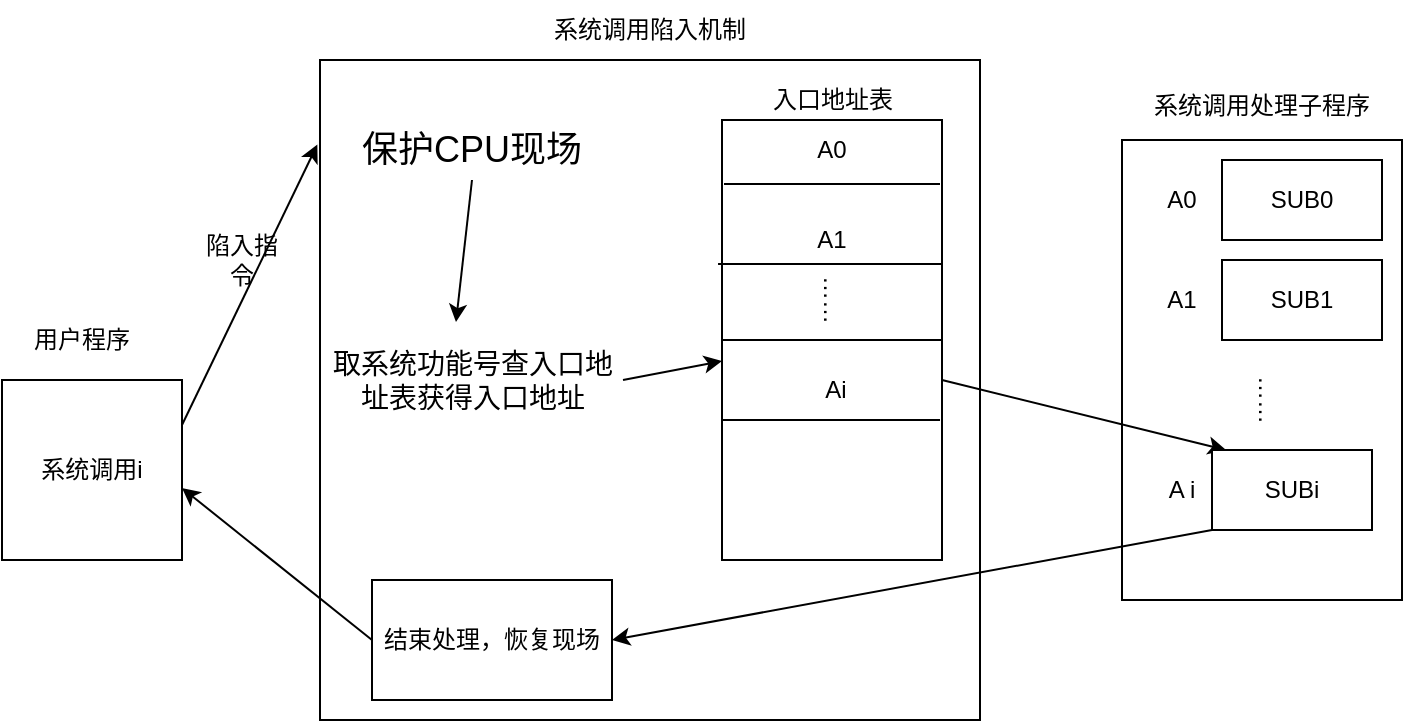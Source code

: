 <mxfile version="15.2.5" type="device"><diagram id="lKFPOTxuhTm-hp2HUqO9" name="Page-1"><mxGraphModel dx="946" dy="598" grid="1" gridSize="10" guides="1" tooltips="1" connect="1" arrows="1" fold="1" page="1" pageScale="1" pageWidth="827" pageHeight="1169" math="0" shadow="0"><root><mxCell id="0"/><mxCell id="1" parent="0"/><mxCell id="7i_JMzCeBFdqyORuQs_u-33" value="" style="rounded=0;whiteSpace=wrap;html=1;rotation=90;" vertex="1" parent="1"><mxGeometry x="605" y="185" width="230" height="140" as="geometry"/></mxCell><mxCell id="7i_JMzCeBFdqyORuQs_u-1" value="系统调用i" style="whiteSpace=wrap;html=1;aspect=fixed;" vertex="1" parent="1"><mxGeometry x="90" y="260" width="90" height="90" as="geometry"/></mxCell><mxCell id="7i_JMzCeBFdqyORuQs_u-2" value="用户程序" style="text;html=1;strokeColor=none;fillColor=none;align=center;verticalAlign=middle;whiteSpace=wrap;rounded=0;" vertex="1" parent="1"><mxGeometry x="95" y="230" width="70" height="20" as="geometry"/></mxCell><mxCell id="7i_JMzCeBFdqyORuQs_u-9" value="" style="endArrow=classic;html=1;exitX=1;exitY=0.25;exitDx=0;exitDy=0;entryX=-0.004;entryY=0.128;entryDx=0;entryDy=0;entryPerimeter=0;" edge="1" parent="1" source="7i_JMzCeBFdqyORuQs_u-1" target="7i_JMzCeBFdqyORuQs_u-10"><mxGeometry width="50" height="50" relative="1" as="geometry"><mxPoint x="390" y="330" as="sourcePoint"/><mxPoint x="300" y="210" as="targetPoint"/></mxGeometry></mxCell><mxCell id="7i_JMzCeBFdqyORuQs_u-10" value="" style="whiteSpace=wrap;html=1;aspect=fixed;" vertex="1" parent="1"><mxGeometry x="249" y="100" width="330" height="330" as="geometry"/></mxCell><mxCell id="7i_JMzCeBFdqyORuQs_u-11" value="陷入指令" style="text;html=1;strokeColor=none;fillColor=none;align=center;verticalAlign=middle;whiteSpace=wrap;rounded=0;" vertex="1" parent="1"><mxGeometry x="190" y="190" width="40" height="20" as="geometry"/></mxCell><mxCell id="7i_JMzCeBFdqyORuQs_u-12" value="系统调用陷入机制" style="text;html=1;strokeColor=none;fillColor=none;align=center;verticalAlign=middle;whiteSpace=wrap;rounded=0;" vertex="1" parent="1"><mxGeometry x="341" y="70" width="146" height="30" as="geometry"/></mxCell><mxCell id="7i_JMzCeBFdqyORuQs_u-13" value="&lt;font style=&quot;font-size: 18px&quot;&gt;保护CPU现场&lt;/font&gt;" style="text;html=1;strokeColor=none;fillColor=none;align=center;verticalAlign=middle;whiteSpace=wrap;rounded=0;" vertex="1" parent="1"><mxGeometry x="260" y="130" width="130" height="30" as="geometry"/></mxCell><mxCell id="7i_JMzCeBFdqyORuQs_u-14" value="" style="endArrow=classic;html=1;exitX=0.5;exitY=1;exitDx=0;exitDy=0;entryX=0.447;entryY=0.017;entryDx=0;entryDy=0;entryPerimeter=0;" edge="1" parent="1" source="7i_JMzCeBFdqyORuQs_u-13" target="7i_JMzCeBFdqyORuQs_u-15"><mxGeometry width="50" height="50" relative="1" as="geometry"><mxPoint x="390" y="290" as="sourcePoint"/><mxPoint x="327" y="220" as="targetPoint"/></mxGeometry></mxCell><mxCell id="7i_JMzCeBFdqyORuQs_u-15" value="&lt;font style=&quot;font-size: 14px&quot;&gt;取系统功能号查入口地址表获得入口地址&lt;/font&gt;" style="text;html=1;strokeColor=none;fillColor=none;align=center;verticalAlign=middle;whiteSpace=wrap;rounded=0;" vertex="1" parent="1"><mxGeometry x="249.5" y="230" width="151" height="60" as="geometry"/></mxCell><mxCell id="7i_JMzCeBFdqyORuQs_u-18" value="" style="endArrow=classic;html=1;exitX=1;exitY=0.5;exitDx=0;exitDy=0;" edge="1" parent="1" source="7i_JMzCeBFdqyORuQs_u-15" target="7i_JMzCeBFdqyORuQs_u-19"><mxGeometry width="50" height="50" relative="1" as="geometry"><mxPoint x="390" y="240" as="sourcePoint"/><mxPoint x="440" y="200" as="targetPoint"/></mxGeometry></mxCell><mxCell id="7i_JMzCeBFdqyORuQs_u-19" value="" style="rounded=0;whiteSpace=wrap;html=1;rotation=90;" vertex="1" parent="1"><mxGeometry x="395" y="185" width="220" height="110" as="geometry"/></mxCell><mxCell id="7i_JMzCeBFdqyORuQs_u-20" value="入口地址表" style="text;html=1;strokeColor=none;fillColor=none;align=center;verticalAlign=middle;whiteSpace=wrap;rounded=0;" vertex="1" parent="1"><mxGeometry x="467.5" y="110" width="75" height="20" as="geometry"/></mxCell><mxCell id="7i_JMzCeBFdqyORuQs_u-21" value="" style="endArrow=none;html=1;" edge="1" parent="1"><mxGeometry width="50" height="50" relative="1" as="geometry"><mxPoint x="451" y="162" as="sourcePoint"/><mxPoint x="559" y="162" as="targetPoint"/></mxGeometry></mxCell><mxCell id="7i_JMzCeBFdqyORuQs_u-22" value="" style="endArrow=none;html=1;exitX=0.327;exitY=1.018;exitDx=0;exitDy=0;exitPerimeter=0;" edge="1" parent="1" source="7i_JMzCeBFdqyORuQs_u-19"><mxGeometry width="50" height="50" relative="1" as="geometry"><mxPoint x="390" y="240" as="sourcePoint"/><mxPoint x="560" y="202" as="targetPoint"/></mxGeometry></mxCell><mxCell id="7i_JMzCeBFdqyORuQs_u-23" value="" style="endArrow=none;html=1;exitX=0.5;exitY=1;exitDx=0;exitDy=0;entryX=0.5;entryY=0;entryDx=0;entryDy=0;" edge="1" parent="1" source="7i_JMzCeBFdqyORuQs_u-19" target="7i_JMzCeBFdqyORuQs_u-19"><mxGeometry width="50" height="50" relative="1" as="geometry"><mxPoint x="390" y="240" as="sourcePoint"/><mxPoint x="440" y="190" as="targetPoint"/></mxGeometry></mxCell><mxCell id="7i_JMzCeBFdqyORuQs_u-24" value="" style="endArrow=none;html=1;exitX=0.682;exitY=1;exitDx=0;exitDy=0;exitPerimeter=0;entryX=0.682;entryY=0.009;entryDx=0;entryDy=0;entryPerimeter=0;" edge="1" parent="1" source="7i_JMzCeBFdqyORuQs_u-19" target="7i_JMzCeBFdqyORuQs_u-19"><mxGeometry width="50" height="50" relative="1" as="geometry"><mxPoint x="390" y="240" as="sourcePoint"/><mxPoint x="440" y="190" as="targetPoint"/></mxGeometry></mxCell><mxCell id="7i_JMzCeBFdqyORuQs_u-25" value="A0" style="text;html=1;strokeColor=none;fillColor=none;align=center;verticalAlign=middle;whiteSpace=wrap;rounded=0;" vertex="1" parent="1"><mxGeometry x="485" y="135" width="40" height="20" as="geometry"/></mxCell><mxCell id="7i_JMzCeBFdqyORuQs_u-27" value="A1" style="text;html=1;strokeColor=none;fillColor=none;align=center;verticalAlign=middle;whiteSpace=wrap;rounded=0;" vertex="1" parent="1"><mxGeometry x="485" y="180" width="40" height="20" as="geometry"/></mxCell><mxCell id="7i_JMzCeBFdqyORuQs_u-28" value="Ai" style="text;html=1;strokeColor=none;fillColor=none;align=center;verticalAlign=middle;whiteSpace=wrap;rounded=0;" vertex="1" parent="1"><mxGeometry x="487" y="255" width="40" height="20" as="geometry"/></mxCell><mxCell id="7i_JMzCeBFdqyORuQs_u-30" value="……" style="text;html=1;strokeColor=none;fillColor=none;align=center;verticalAlign=middle;whiteSpace=wrap;rounded=0;rotation=90;" vertex="1" parent="1"><mxGeometry x="485" y="210" width="40" height="20" as="geometry"/></mxCell><mxCell id="7i_JMzCeBFdqyORuQs_u-31" value="" style="endArrow=classic;html=1;entryX=0.088;entryY=0;entryDx=0;entryDy=0;entryPerimeter=0;" edge="1" parent="1" target="7i_JMzCeBFdqyORuQs_u-41"><mxGeometry width="50" height="50" relative="1" as="geometry"><mxPoint x="560" y="260" as="sourcePoint"/><mxPoint x="700" y="210" as="targetPoint"/></mxGeometry></mxCell><mxCell id="7i_JMzCeBFdqyORuQs_u-34" value="系统调用处理子程序" style="text;html=1;strokeColor=none;fillColor=none;align=center;verticalAlign=middle;whiteSpace=wrap;rounded=0;" vertex="1" parent="1"><mxGeometry x="665" y="115" width="110" height="15" as="geometry"/></mxCell><mxCell id="7i_JMzCeBFdqyORuQs_u-35" value="A0" style="text;html=1;strokeColor=none;fillColor=none;align=center;verticalAlign=middle;whiteSpace=wrap;rounded=0;" vertex="1" parent="1"><mxGeometry x="660" y="160" width="40" height="20" as="geometry"/></mxCell><mxCell id="7i_JMzCeBFdqyORuQs_u-37" value="SUB0" style="rounded=0;whiteSpace=wrap;html=1;" vertex="1" parent="1"><mxGeometry x="700" y="150" width="80" height="40" as="geometry"/></mxCell><mxCell id="7i_JMzCeBFdqyORuQs_u-38" value="A1" style="text;html=1;strokeColor=none;fillColor=none;align=center;verticalAlign=middle;whiteSpace=wrap;rounded=0;" vertex="1" parent="1"><mxGeometry x="660" y="210" width="40" height="20" as="geometry"/></mxCell><mxCell id="7i_JMzCeBFdqyORuQs_u-39" value="SUB1" style="rounded=0;whiteSpace=wrap;html=1;" vertex="1" parent="1"><mxGeometry x="700" y="200" width="80" height="40" as="geometry"/></mxCell><mxCell id="7i_JMzCeBFdqyORuQs_u-40" value="A i" style="text;html=1;strokeColor=none;fillColor=none;align=center;verticalAlign=middle;whiteSpace=wrap;rounded=0;" vertex="1" parent="1"><mxGeometry x="660" y="305" width="40" height="20" as="geometry"/></mxCell><mxCell id="7i_JMzCeBFdqyORuQs_u-41" value="SUBi" style="rounded=0;whiteSpace=wrap;html=1;" vertex="1" parent="1"><mxGeometry x="695" y="295" width="80" height="40" as="geometry"/></mxCell><mxCell id="7i_JMzCeBFdqyORuQs_u-42" value="……" style="text;html=1;strokeColor=none;fillColor=none;align=center;verticalAlign=middle;whiteSpace=wrap;rounded=0;rotation=90;" vertex="1" parent="1"><mxGeometry x="695" y="260" width="55" height="20" as="geometry"/></mxCell><mxCell id="7i_JMzCeBFdqyORuQs_u-43" value="" style="endArrow=classic;html=1;exitX=0;exitY=1;exitDx=0;exitDy=0;entryX=1;entryY=0.5;entryDx=0;entryDy=0;" edge="1" parent="1" source="7i_JMzCeBFdqyORuQs_u-41" target="7i_JMzCeBFdqyORuQs_u-44"><mxGeometry width="50" height="50" relative="1" as="geometry"><mxPoint x="390" y="220" as="sourcePoint"/><mxPoint x="440" y="170" as="targetPoint"/></mxGeometry></mxCell><mxCell id="7i_JMzCeBFdqyORuQs_u-44" value="结束处理，恢复现场" style="rounded=0;whiteSpace=wrap;html=1;" vertex="1" parent="1"><mxGeometry x="275" y="360" width="120" height="60" as="geometry"/></mxCell><mxCell id="7i_JMzCeBFdqyORuQs_u-45" value="" style="endArrow=classic;html=1;exitX=0;exitY=0.5;exitDx=0;exitDy=0;entryX=1;entryY=0.6;entryDx=0;entryDy=0;entryPerimeter=0;" edge="1" parent="1" source="7i_JMzCeBFdqyORuQs_u-44" target="7i_JMzCeBFdqyORuQs_u-1"><mxGeometry width="50" height="50" relative="1" as="geometry"><mxPoint x="390" y="220" as="sourcePoint"/><mxPoint x="440" y="170" as="targetPoint"/></mxGeometry></mxCell></root></mxGraphModel></diagram></mxfile>